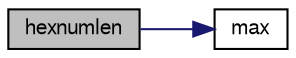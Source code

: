 digraph G
{
  edge [fontname="FreeSans",fontsize="10",labelfontname="FreeSans",labelfontsize="10"];
  node [fontname="FreeSans",fontsize="10",shape=record];
  rankdir=LR;
  Node1 [label="hexnumlen",height=0.2,width=0.4,color="black", fillcolor="grey75", style="filled" fontcolor="black"];
  Node1 -> Node2 [color="midnightblue",fontsize="10",style="solid"];
  Node2 [label="max",height=0.2,width=0.4,color="black", fillcolor="white", style="filled",URL="$remotegdb_8cc.html#a7afaebcf233fdc9dbffd1715da592edd"];
}
